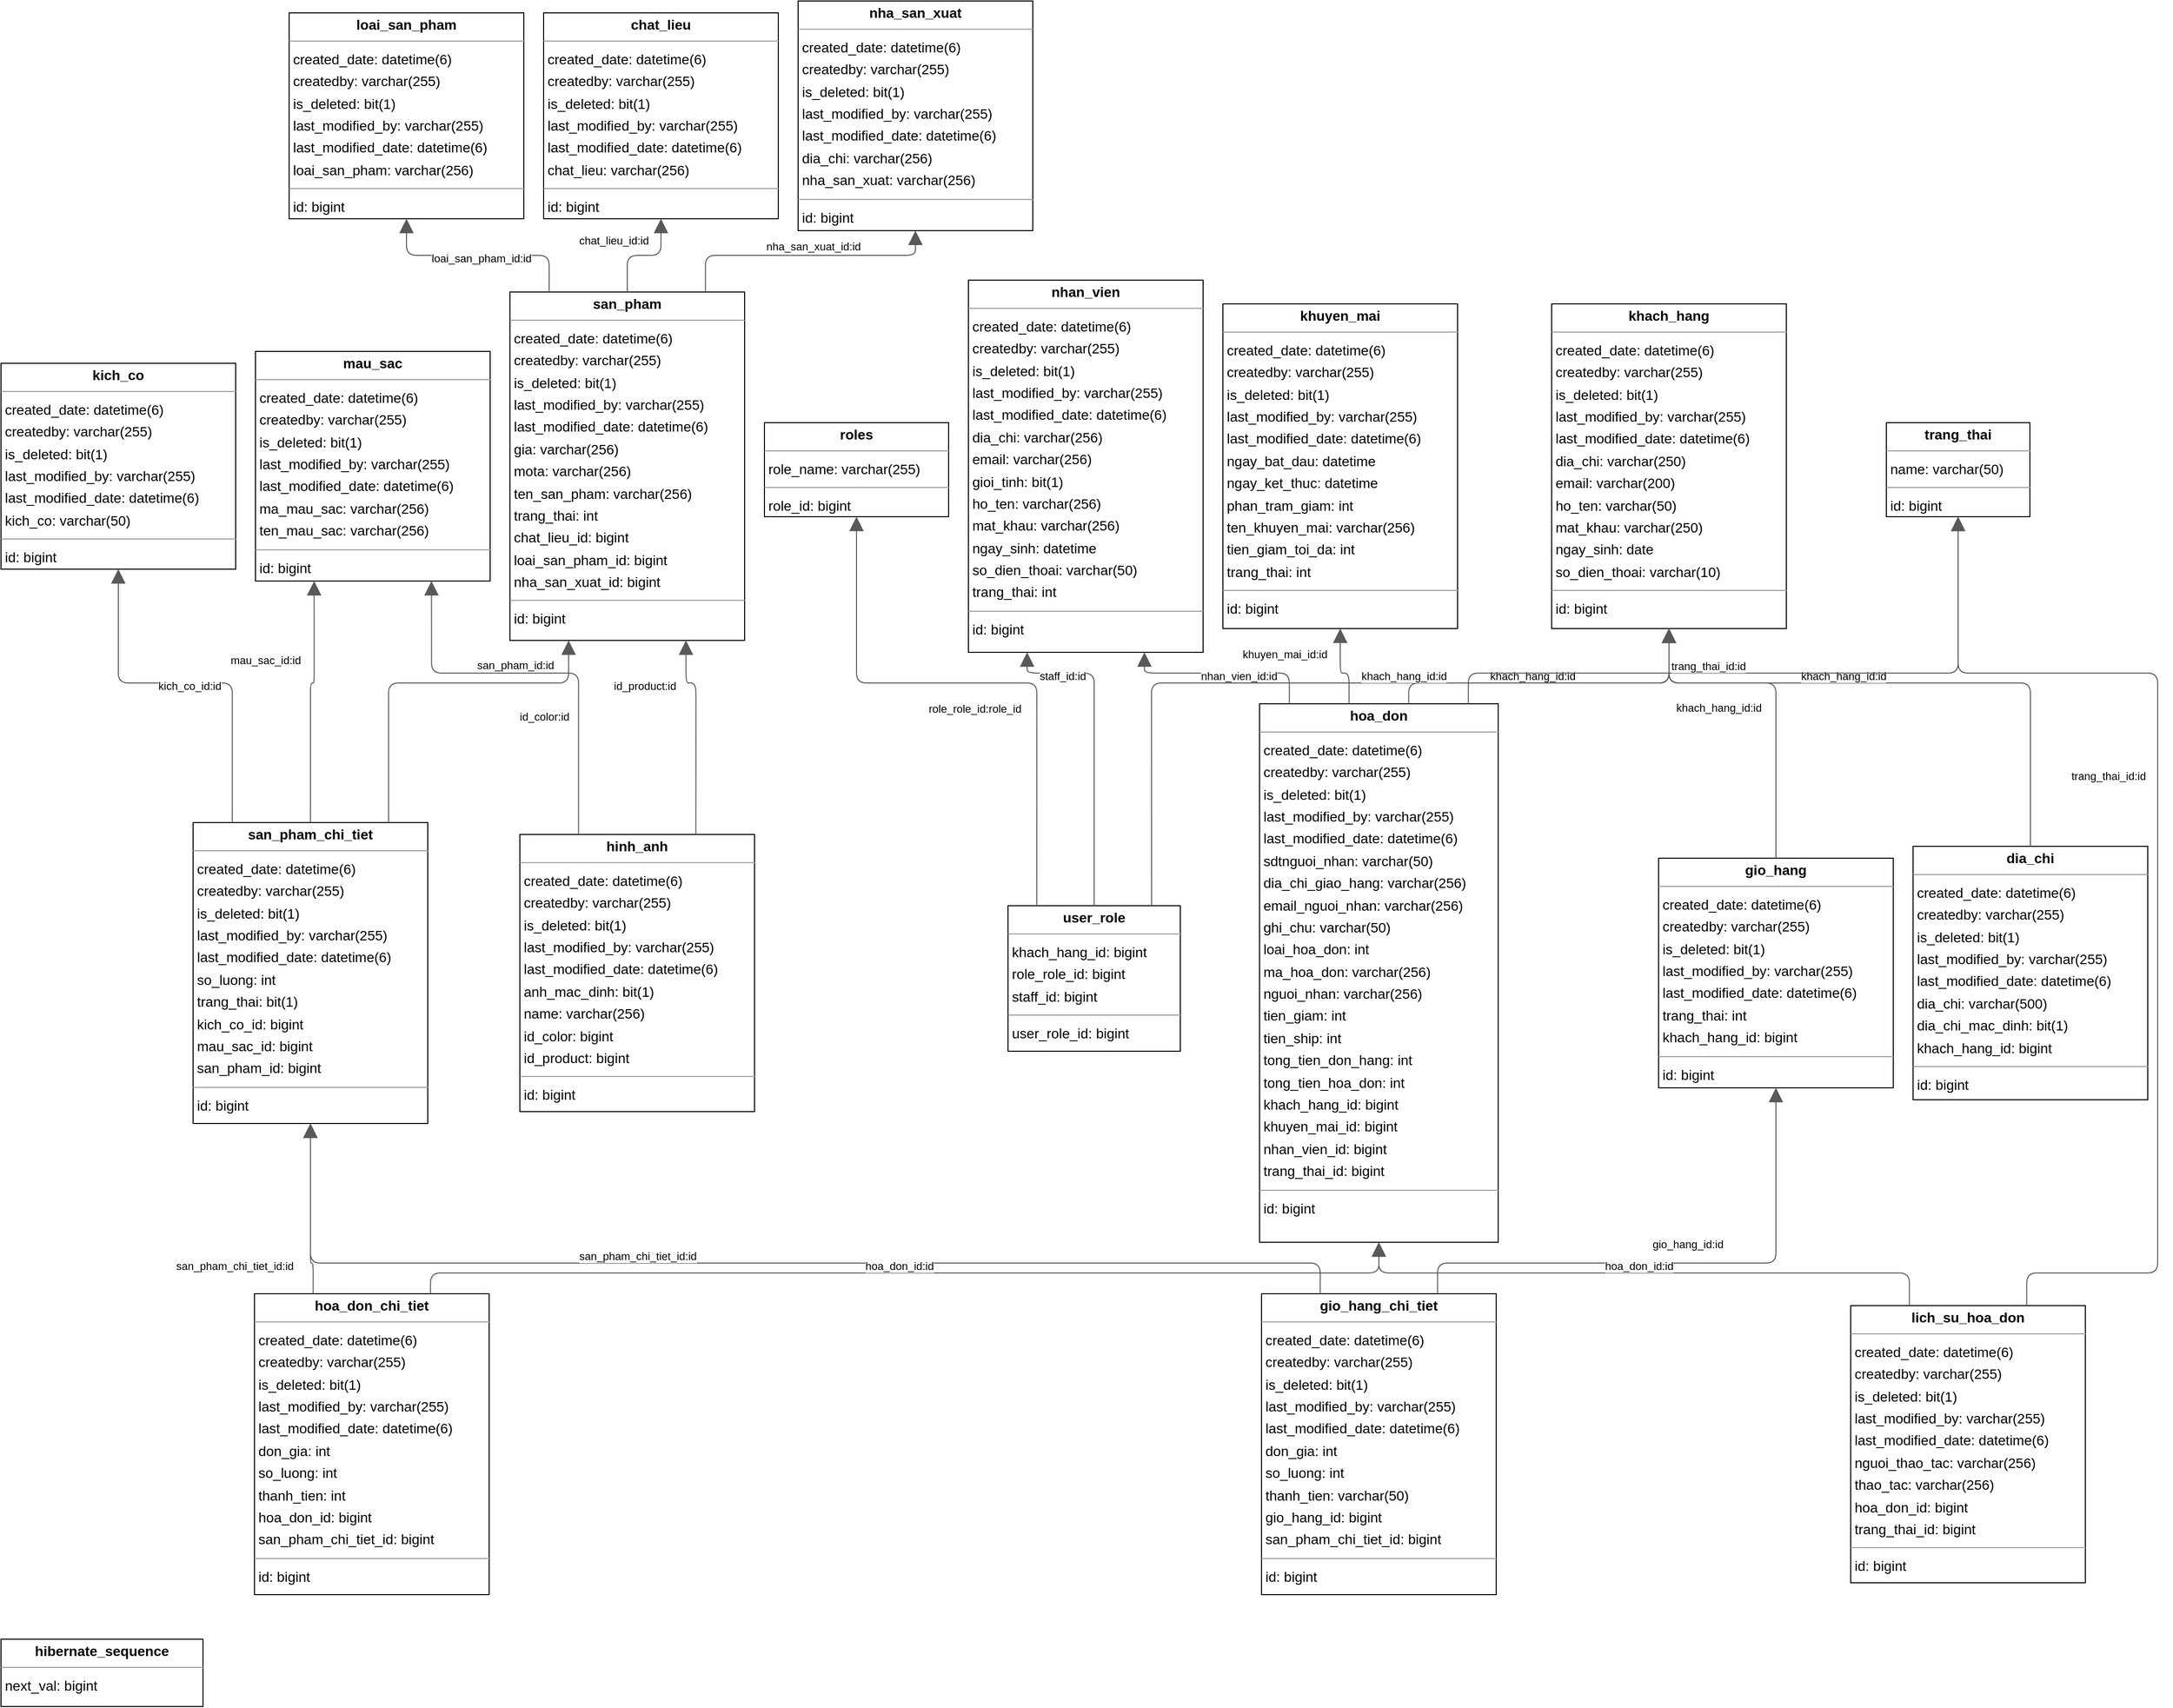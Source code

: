 <mxGraphModel dx="0" dy="0" grid="1" gridSize="10" guides="1" tooltips="1" connect="1" arrows="1" fold="1" page="0" pageScale="1" background="none" math="0" shadow="0">
  <root>
    <mxCell id="0" />
    <mxCell id="1" parent="0" />
    <mxCell id="node1" parent="1" vertex="1" value="&lt;p style=&quot;margin:0px;margin-top:4px;text-align:center;&quot;&gt;&lt;b&gt;chat_lieu&lt;/b&gt;&lt;/p&gt;&lt;hr size=&quot;1&quot;/&gt;&lt;p style=&quot;margin:0 0 0 4px;line-height:1.6;&quot;&gt; created_date: datetime(6)&lt;br/&gt; createdby: varchar(255)&lt;br/&gt; is_deleted: bit(1)&lt;br/&gt; last_modified_by: varchar(255)&lt;br/&gt; last_modified_date: datetime(6)&lt;br/&gt; chat_lieu: varchar(256)&lt;/p&gt;&lt;hr size=&quot;1&quot;/&gt;&lt;p style=&quot;margin:0 0 0 4px;line-height:1.6;&quot;&gt; id: bigint&lt;/p&gt;" style="verticalAlign=top;align=left;overflow=fill;fontSize=14;fontFamily=Helvetica;html=1;rounded=0;shadow=0;comic=0;labelBackgroundColor=none;strokeWidth=1;">
      <mxGeometry x="427" y="-260" width="237" height="208" as="geometry" />
    </mxCell>
    <mxCell id="node9" parent="1" vertex="1" value="&lt;p style=&quot;margin:0px;margin-top:4px;text-align:center;&quot;&gt;&lt;b&gt;dia_chi&lt;/b&gt;&lt;/p&gt;&lt;hr size=&quot;1&quot;/&gt;&lt;p style=&quot;margin:0 0 0 4px;line-height:1.6;&quot;&gt; created_date: datetime(6)&lt;br/&gt; createdby: varchar(255)&lt;br/&gt; is_deleted: bit(1)&lt;br/&gt; last_modified_by: varchar(255)&lt;br/&gt; last_modified_date: datetime(6)&lt;br/&gt; dia_chi: varchar(500)&lt;br/&gt; dia_chi_mac_dinh: bit(1)&lt;br/&gt; khach_hang_id: bigint&lt;/p&gt;&lt;hr size=&quot;1&quot;/&gt;&lt;p style=&quot;margin:0 0 0 4px;line-height:1.6;&quot;&gt; id: bigint&lt;/p&gt;" style="verticalAlign=top;align=left;overflow=fill;fontSize=14;fontFamily=Helvetica;html=1;rounded=0;shadow=0;comic=0;labelBackgroundColor=none;strokeWidth=1;">
      <mxGeometry x="1810" y="582" width="237" height="256" as="geometry" />
    </mxCell>
    <mxCell id="node4" parent="1" vertex="1" value="&lt;p style=&quot;margin:0px;margin-top:4px;text-align:center;&quot;&gt;&lt;b&gt;gio_hang&lt;/b&gt;&lt;/p&gt;&lt;hr size=&quot;1&quot;/&gt;&lt;p style=&quot;margin:0 0 0 4px;line-height:1.6;&quot;&gt; created_date: datetime(6)&lt;br/&gt; createdby: varchar(255)&lt;br/&gt; is_deleted: bit(1)&lt;br/&gt; last_modified_by: varchar(255)&lt;br/&gt; last_modified_date: datetime(6)&lt;br/&gt; trang_thai: int&lt;br/&gt; khach_hang_id: bigint&lt;/p&gt;&lt;hr size=&quot;1&quot;/&gt;&lt;p style=&quot;margin:0 0 0 4px;line-height:1.6;&quot;&gt; id: bigint&lt;/p&gt;" style="verticalAlign=top;align=left;overflow=fill;fontSize=14;fontFamily=Helvetica;html=1;rounded=0;shadow=0;comic=0;labelBackgroundColor=none;strokeWidth=1;">
      <mxGeometry x="1553" y="594" width="237" height="232" as="geometry" />
    </mxCell>
    <mxCell id="node15" parent="1" vertex="1" value="&lt;p style=&quot;margin:0px;margin-top:4px;text-align:center;&quot;&gt;&lt;b&gt;gio_hang_chi_tiet&lt;/b&gt;&lt;/p&gt;&lt;hr size=&quot;1&quot;/&gt;&lt;p style=&quot;margin:0 0 0 4px;line-height:1.6;&quot;&gt; created_date: datetime(6)&lt;br/&gt; createdby: varchar(255)&lt;br/&gt; is_deleted: bit(1)&lt;br/&gt; last_modified_by: varchar(255)&lt;br/&gt; last_modified_date: datetime(6)&lt;br/&gt; don_gia: int&lt;br/&gt; so_luong: int&lt;br/&gt; thanh_tien: varchar(50)&lt;br/&gt; gio_hang_id: bigint&lt;br/&gt; san_pham_chi_tiet_id: bigint&lt;/p&gt;&lt;hr size=&quot;1&quot;/&gt;&lt;p style=&quot;margin:0 0 0 4px;line-height:1.6;&quot;&gt; id: bigint&lt;/p&gt;" style="verticalAlign=top;align=left;overflow=fill;fontSize=14;fontFamily=Helvetica;html=1;rounded=0;shadow=0;comic=0;labelBackgroundColor=none;strokeWidth=1;">
      <mxGeometry x="1152" y="1034" width="237" height="304" as="geometry" />
    </mxCell>
    <mxCell id="node13" parent="1" vertex="1" value="&lt;p style=&quot;margin:0px;margin-top:4px;text-align:center;&quot;&gt;&lt;b&gt;hibernate_sequence&lt;/b&gt;&lt;/p&gt;&lt;hr size=&quot;1&quot;/&gt;&lt;p style=&quot;margin:0 0 0 4px;line-height:1.6;&quot;&gt; next_val: bigint&lt;/p&gt;" style="verticalAlign=top;align=left;overflow=fill;fontSize=14;fontFamily=Helvetica;html=1;rounded=0;shadow=0;comic=0;labelBackgroundColor=none;strokeWidth=1;">
      <mxGeometry x="-121" y="1383" width="204" height="68" as="geometry" />
    </mxCell>
    <mxCell id="node3" parent="1" vertex="1" value="&lt;p style=&quot;margin:0px;margin-top:4px;text-align:center;&quot;&gt;&lt;b&gt;hinh_anh&lt;/b&gt;&lt;/p&gt;&lt;hr size=&quot;1&quot;/&gt;&lt;p style=&quot;margin:0 0 0 4px;line-height:1.6;&quot;&gt; created_date: datetime(6)&lt;br/&gt; createdby: varchar(255)&lt;br/&gt; is_deleted: bit(1)&lt;br/&gt; last_modified_by: varchar(255)&lt;br/&gt; last_modified_date: datetime(6)&lt;br/&gt; anh_mac_dinh: bit(1)&lt;br/&gt; name: varchar(256)&lt;br/&gt; id_color: bigint&lt;br/&gt; id_product: bigint&lt;/p&gt;&lt;hr size=&quot;1&quot;/&gt;&lt;p style=&quot;margin:0 0 0 4px;line-height:1.6;&quot;&gt; id: bigint&lt;/p&gt;" style="verticalAlign=top;align=left;overflow=fill;fontSize=14;fontFamily=Helvetica;html=1;rounded=0;shadow=0;comic=0;labelBackgroundColor=none;strokeWidth=1;">
      <mxGeometry x="403" y="570" width="237" height="280" as="geometry" />
    </mxCell>
    <mxCell id="node16" parent="1" vertex="1" value="&lt;p style=&quot;margin:0px;margin-top:4px;text-align:center;&quot;&gt;&lt;b&gt;hoa_don&lt;/b&gt;&lt;/p&gt;&lt;hr size=&quot;1&quot;/&gt;&lt;p style=&quot;margin:0 0 0 4px;line-height:1.6;&quot;&gt; created_date: datetime(6)&lt;br/&gt; createdby: varchar(255)&lt;br/&gt; is_deleted: bit(1)&lt;br/&gt; last_modified_by: varchar(255)&lt;br/&gt; last_modified_date: datetime(6)&lt;br/&gt; sdtnguoi_nhan: varchar(50)&lt;br/&gt; dia_chi_giao_hang: varchar(256)&lt;br/&gt; email_nguoi_nhan: varchar(256)&lt;br/&gt; ghi_chu: varchar(50)&lt;br/&gt; loai_hoa_don: int&lt;br/&gt; ma_hoa_don: varchar(256)&lt;br/&gt; nguoi_nhan: varchar(256)&lt;br/&gt; tien_giam: int&lt;br/&gt; tien_ship: int&lt;br/&gt; tong_tien_don_hang: int&lt;br/&gt; tong_tien_hoa_don: int&lt;br/&gt; khach_hang_id: bigint&lt;br/&gt; khuyen_mai_id: bigint&lt;br/&gt; nhan_vien_id: bigint&lt;br/&gt; trang_thai_id: bigint&lt;/p&gt;&lt;hr size=&quot;1&quot;/&gt;&lt;p style=&quot;margin:0 0 0 4px;line-height:1.6;&quot;&gt; id: bigint&lt;/p&gt;" style="verticalAlign=top;align=left;overflow=fill;fontSize=14;fontFamily=Helvetica;html=1;rounded=0;shadow=0;comic=0;labelBackgroundColor=none;strokeWidth=1;">
      <mxGeometry x="1150" y="438" width="241" height="544" as="geometry" />
    </mxCell>
    <mxCell id="node0" parent="1" vertex="1" value="&lt;p style=&quot;margin:0px;margin-top:4px;text-align:center;&quot;&gt;&lt;b&gt;hoa_don_chi_tiet&lt;/b&gt;&lt;/p&gt;&lt;hr size=&quot;1&quot;/&gt;&lt;p style=&quot;margin:0 0 0 4px;line-height:1.6;&quot;&gt; created_date: datetime(6)&lt;br/&gt; createdby: varchar(255)&lt;br/&gt; is_deleted: bit(1)&lt;br/&gt; last_modified_by: varchar(255)&lt;br/&gt; last_modified_date: datetime(6)&lt;br/&gt; don_gia: int&lt;br/&gt; so_luong: int&lt;br/&gt; thanh_tien: int&lt;br/&gt; hoa_don_id: bigint&lt;br/&gt; san_pham_chi_tiet_id: bigint&lt;/p&gt;&lt;hr size=&quot;1&quot;/&gt;&lt;p style=&quot;margin:0 0 0 4px;line-height:1.6;&quot;&gt; id: bigint&lt;/p&gt;" style="verticalAlign=top;align=left;overflow=fill;fontSize=14;fontFamily=Helvetica;html=1;rounded=0;shadow=0;comic=0;labelBackgroundColor=none;strokeWidth=1;">
      <mxGeometry x="135" y="1034" width="237" height="304" as="geometry" />
    </mxCell>
    <mxCell id="node2" parent="1" vertex="1" value="&lt;p style=&quot;margin:0px;margin-top:4px;text-align:center;&quot;&gt;&lt;b&gt;khach_hang&lt;/b&gt;&lt;/p&gt;&lt;hr size=&quot;1&quot;/&gt;&lt;p style=&quot;margin:0 0 0 4px;line-height:1.6;&quot;&gt; created_date: datetime(6)&lt;br/&gt; createdby: varchar(255)&lt;br/&gt; is_deleted: bit(1)&lt;br/&gt; last_modified_by: varchar(255)&lt;br/&gt; last_modified_date: datetime(6)&lt;br/&gt; dia_chi: varchar(250)&lt;br/&gt; email: varchar(200)&lt;br/&gt; ho_ten: varchar(50)&lt;br/&gt; mat_khau: varchar(250)&lt;br/&gt; ngay_sinh: date&lt;br/&gt; so_dien_thoai: varchar(10)&lt;/p&gt;&lt;hr size=&quot;1&quot;/&gt;&lt;p style=&quot;margin:0 0 0 4px;line-height:1.6;&quot;&gt; id: bigint&lt;/p&gt;" style="verticalAlign=top;align=left;overflow=fill;fontSize=14;fontFamily=Helvetica;html=1;rounded=0;shadow=0;comic=0;labelBackgroundColor=none;strokeWidth=1;">
      <mxGeometry x="1445" y="34" width="237" height="328" as="geometry" />
    </mxCell>
    <mxCell id="node19" parent="1" vertex="1" value="&lt;p style=&quot;margin:0px;margin-top:4px;text-align:center;&quot;&gt;&lt;b&gt;khuyen_mai&lt;/b&gt;&lt;/p&gt;&lt;hr size=&quot;1&quot;/&gt;&lt;p style=&quot;margin:0 0 0 4px;line-height:1.6;&quot;&gt; created_date: datetime(6)&lt;br/&gt; createdby: varchar(255)&lt;br/&gt; is_deleted: bit(1)&lt;br/&gt; last_modified_by: varchar(255)&lt;br/&gt; last_modified_date: datetime(6)&lt;br/&gt; ngay_bat_dau: datetime&lt;br/&gt; ngay_ket_thuc: datetime&lt;br/&gt; phan_tram_giam: int&lt;br/&gt; ten_khuyen_mai: varchar(256)&lt;br/&gt; tien_giam_toi_da: int&lt;br/&gt; trang_thai: int&lt;/p&gt;&lt;hr size=&quot;1&quot;/&gt;&lt;p style=&quot;margin:0 0 0 4px;line-height:1.6;&quot;&gt; id: bigint&lt;/p&gt;" style="verticalAlign=top;align=left;overflow=fill;fontSize=14;fontFamily=Helvetica;html=1;rounded=0;shadow=0;comic=0;labelBackgroundColor=none;strokeWidth=1;">
      <mxGeometry x="1113" y="34" width="237" height="328" as="geometry" />
    </mxCell>
    <mxCell id="node18" parent="1" vertex="1" value="&lt;p style=&quot;margin:0px;margin-top:4px;text-align:center;&quot;&gt;&lt;b&gt;kich_co&lt;/b&gt;&lt;/p&gt;&lt;hr size=&quot;1&quot;/&gt;&lt;p style=&quot;margin:0 0 0 4px;line-height:1.6;&quot;&gt; created_date: datetime(6)&lt;br/&gt; createdby: varchar(255)&lt;br/&gt; is_deleted: bit(1)&lt;br/&gt; last_modified_by: varchar(255)&lt;br/&gt; last_modified_date: datetime(6)&lt;br/&gt; kich_co: varchar(50)&lt;/p&gt;&lt;hr size=&quot;1&quot;/&gt;&lt;p style=&quot;margin:0 0 0 4px;line-height:1.6;&quot;&gt; id: bigint&lt;/p&gt;" style="verticalAlign=top;align=left;overflow=fill;fontSize=14;fontFamily=Helvetica;html=1;rounded=0;shadow=0;comic=0;labelBackgroundColor=none;strokeWidth=1;">
      <mxGeometry x="-121" y="94" width="237" height="208" as="geometry" />
    </mxCell>
    <mxCell id="node12" parent="1" vertex="1" value="&lt;p style=&quot;margin:0px;margin-top:4px;text-align:center;&quot;&gt;&lt;b&gt;lich_su_hoa_don&lt;/b&gt;&lt;/p&gt;&lt;hr size=&quot;1&quot;/&gt;&lt;p style=&quot;margin:0 0 0 4px;line-height:1.6;&quot;&gt; created_date: datetime(6)&lt;br/&gt; createdby: varchar(255)&lt;br/&gt; is_deleted: bit(1)&lt;br/&gt; last_modified_by: varchar(255)&lt;br/&gt; last_modified_date: datetime(6)&lt;br/&gt; nguoi_thao_tac: varchar(256)&lt;br/&gt; thao_tac: varchar(256)&lt;br/&gt; hoa_don_id: bigint&lt;br/&gt; trang_thai_id: bigint&lt;/p&gt;&lt;hr size=&quot;1&quot;/&gt;&lt;p style=&quot;margin:0 0 0 4px;line-height:1.6;&quot;&gt; id: bigint&lt;/p&gt;" style="verticalAlign=top;align=left;overflow=fill;fontSize=14;fontFamily=Helvetica;html=1;rounded=0;shadow=0;comic=0;labelBackgroundColor=none;strokeWidth=1;">
      <mxGeometry x="1747" y="1046" width="237" height="280" as="geometry" />
    </mxCell>
    <mxCell id="node6" parent="1" vertex="1" value="&lt;p style=&quot;margin:0px;margin-top:4px;text-align:center;&quot;&gt;&lt;b&gt;loai_san_pham&lt;/b&gt;&lt;/p&gt;&lt;hr size=&quot;1&quot;/&gt;&lt;p style=&quot;margin:0 0 0 4px;line-height:1.6;&quot;&gt; created_date: datetime(6)&lt;br/&gt; createdby: varchar(255)&lt;br/&gt; is_deleted: bit(1)&lt;br/&gt; last_modified_by: varchar(255)&lt;br/&gt; last_modified_date: datetime(6)&lt;br/&gt; loai_san_pham: varchar(256)&lt;/p&gt;&lt;hr size=&quot;1&quot;/&gt;&lt;p style=&quot;margin:0 0 0 4px;line-height:1.6;&quot;&gt; id: bigint&lt;/p&gt;" style="verticalAlign=top;align=left;overflow=fill;fontSize=14;fontFamily=Helvetica;html=1;rounded=0;shadow=0;comic=0;labelBackgroundColor=none;strokeWidth=1;">
      <mxGeometry x="170" y="-260" width="237" height="208" as="geometry" />
    </mxCell>
    <mxCell id="node20" parent="1" vertex="1" value="&lt;p style=&quot;margin:0px;margin-top:4px;text-align:center;&quot;&gt;&lt;b&gt;mau_sac&lt;/b&gt;&lt;/p&gt;&lt;hr size=&quot;1&quot;/&gt;&lt;p style=&quot;margin:0 0 0 4px;line-height:1.6;&quot;&gt; created_date: datetime(6)&lt;br/&gt; createdby: varchar(255)&lt;br/&gt; is_deleted: bit(1)&lt;br/&gt; last_modified_by: varchar(255)&lt;br/&gt; last_modified_date: datetime(6)&lt;br/&gt; ma_mau_sac: varchar(256)&lt;br/&gt; ten_mau_sac: varchar(256)&lt;/p&gt;&lt;hr size=&quot;1&quot;/&gt;&lt;p style=&quot;margin:0 0 0 4px;line-height:1.6;&quot;&gt; id: bigint&lt;/p&gt;" style="verticalAlign=top;align=left;overflow=fill;fontSize=14;fontFamily=Helvetica;html=1;rounded=0;shadow=0;comic=0;labelBackgroundColor=none;strokeWidth=1;">
      <mxGeometry x="136" y="82" width="237" height="232" as="geometry" />
    </mxCell>
    <mxCell id="node8" parent="1" vertex="1" value="&lt;p style=&quot;margin:0px;margin-top:4px;text-align:center;&quot;&gt;&lt;b&gt;nha_san_xuat&lt;/b&gt;&lt;/p&gt;&lt;hr size=&quot;1&quot;/&gt;&lt;p style=&quot;margin:0 0 0 4px;line-height:1.6;&quot;&gt; created_date: datetime(6)&lt;br/&gt; createdby: varchar(255)&lt;br/&gt; is_deleted: bit(1)&lt;br/&gt; last_modified_by: varchar(255)&lt;br/&gt; last_modified_date: datetime(6)&lt;br/&gt; dia_chi: varchar(256)&lt;br/&gt; nha_san_xuat: varchar(256)&lt;/p&gt;&lt;hr size=&quot;1&quot;/&gt;&lt;p style=&quot;margin:0 0 0 4px;line-height:1.6;&quot;&gt; id: bigint&lt;/p&gt;" style="verticalAlign=top;align=left;overflow=fill;fontSize=14;fontFamily=Helvetica;html=1;rounded=0;shadow=0;comic=0;labelBackgroundColor=none;strokeWidth=1;">
      <mxGeometry x="684" y="-272" width="237" height="232" as="geometry" />
    </mxCell>
    <mxCell id="node14" parent="1" vertex="1" value="&lt;p style=&quot;margin:0px;margin-top:4px;text-align:center;&quot;&gt;&lt;b&gt;nhan_vien&lt;/b&gt;&lt;/p&gt;&lt;hr size=&quot;1&quot;/&gt;&lt;p style=&quot;margin:0 0 0 4px;line-height:1.6;&quot;&gt; created_date: datetime(6)&lt;br/&gt; createdby: varchar(255)&lt;br/&gt; is_deleted: bit(1)&lt;br/&gt; last_modified_by: varchar(255)&lt;br/&gt; last_modified_date: datetime(6)&lt;br/&gt; dia_chi: varchar(256)&lt;br/&gt; email: varchar(256)&lt;br/&gt; gioi_tinh: bit(1)&lt;br/&gt; ho_ten: varchar(256)&lt;br/&gt; mat_khau: varchar(256)&lt;br/&gt; ngay_sinh: datetime&lt;br/&gt; so_dien_thoai: varchar(50)&lt;br/&gt; trang_thai: int&lt;/p&gt;&lt;hr size=&quot;1&quot;/&gt;&lt;p style=&quot;margin:0 0 0 4px;line-height:1.6;&quot;&gt; id: bigint&lt;/p&gt;" style="verticalAlign=top;align=left;overflow=fill;fontSize=14;fontFamily=Helvetica;html=1;rounded=0;shadow=0;comic=0;labelBackgroundColor=none;strokeWidth=1;">
      <mxGeometry x="856" y="10" width="237" height="376" as="geometry" />
    </mxCell>
    <mxCell id="node17" parent="1" vertex="1" value="&lt;p style=&quot;margin:0px;margin-top:4px;text-align:center;&quot;&gt;&lt;b&gt;roles&lt;/b&gt;&lt;/p&gt;&lt;hr size=&quot;1&quot;/&gt;&lt;p style=&quot;margin:0 0 0 4px;line-height:1.6;&quot;&gt; role_name: varchar(255)&lt;/p&gt;&lt;hr size=&quot;1&quot;/&gt;&lt;p style=&quot;margin:0 0 0 4px;line-height:1.6;&quot;&gt; role_id: bigint&lt;/p&gt;" style="verticalAlign=top;align=left;overflow=fill;fontSize=14;fontFamily=Helvetica;html=1;rounded=0;shadow=0;comic=0;labelBackgroundColor=none;strokeWidth=1;">
      <mxGeometry x="650" y="154" width="186" height="95" as="geometry" />
    </mxCell>
    <mxCell id="node11" parent="1" vertex="1" value="&lt;p style=&quot;margin:0px;margin-top:4px;text-align:center;&quot;&gt;&lt;b&gt;san_pham&lt;/b&gt;&lt;/p&gt;&lt;hr size=&quot;1&quot;/&gt;&lt;p style=&quot;margin:0 0 0 4px;line-height:1.6;&quot;&gt; created_date: datetime(6)&lt;br/&gt; createdby: varchar(255)&lt;br/&gt; is_deleted: bit(1)&lt;br/&gt; last_modified_by: varchar(255)&lt;br/&gt; last_modified_date: datetime(6)&lt;br/&gt; gia: varchar(256)&lt;br/&gt; mota: varchar(256)&lt;br/&gt; ten_san_pham: varchar(256)&lt;br/&gt; trang_thai: int&lt;br/&gt; chat_lieu_id: bigint&lt;br/&gt; loai_san_pham_id: bigint&lt;br/&gt; nha_san_xuat_id: bigint&lt;/p&gt;&lt;hr size=&quot;1&quot;/&gt;&lt;p style=&quot;margin:0 0 0 4px;line-height:1.6;&quot;&gt; id: bigint&lt;/p&gt;" style="verticalAlign=top;align=left;overflow=fill;fontSize=14;fontFamily=Helvetica;html=1;rounded=0;shadow=0;comic=0;labelBackgroundColor=none;strokeWidth=1;">
      <mxGeometry x="393" y="22" width="237" height="352" as="geometry" />
    </mxCell>
    <mxCell id="node10" parent="1" vertex="1" value="&lt;p style=&quot;margin:0px;margin-top:4px;text-align:center;&quot;&gt;&lt;b&gt;san_pham_chi_tiet&lt;/b&gt;&lt;/p&gt;&lt;hr size=&quot;1&quot;/&gt;&lt;p style=&quot;margin:0 0 0 4px;line-height:1.6;&quot;&gt; created_date: datetime(6)&lt;br/&gt; createdby: varchar(255)&lt;br/&gt; is_deleted: bit(1)&lt;br/&gt; last_modified_by: varchar(255)&lt;br/&gt; last_modified_date: datetime(6)&lt;br/&gt; so_luong: int&lt;br/&gt; trang_thai: bit(1)&lt;br/&gt; kich_co_id: bigint&lt;br/&gt; mau_sac_id: bigint&lt;br/&gt; san_pham_id: bigint&lt;/p&gt;&lt;hr size=&quot;1&quot;/&gt;&lt;p style=&quot;margin:0 0 0 4px;line-height:1.6;&quot;&gt; id: bigint&lt;/p&gt;" style="verticalAlign=top;align=left;overflow=fill;fontSize=14;fontFamily=Helvetica;html=1;rounded=0;shadow=0;comic=0;labelBackgroundColor=none;strokeWidth=1;">
      <mxGeometry x="73" y="558" width="237" height="304" as="geometry" />
    </mxCell>
    <mxCell id="node5" parent="1" vertex="1" value="&lt;p style=&quot;margin:0px;margin-top:4px;text-align:center;&quot;&gt;&lt;b&gt;trang_thai&lt;/b&gt;&lt;/p&gt;&lt;hr size=&quot;1&quot;/&gt;&lt;p style=&quot;margin:0 0 0 4px;line-height:1.6;&quot;&gt; name: varchar(50)&lt;/p&gt;&lt;hr size=&quot;1&quot;/&gt;&lt;p style=&quot;margin:0 0 0 4px;line-height:1.6;&quot;&gt; id: bigint&lt;/p&gt;" style="verticalAlign=top;align=left;overflow=fill;fontSize=14;fontFamily=Helvetica;html=1;rounded=0;shadow=0;comic=0;labelBackgroundColor=none;strokeWidth=1;">
      <mxGeometry x="1783" y="154" width="145" height="95" as="geometry" />
    </mxCell>
    <mxCell id="node7" parent="1" vertex="1" value="&lt;p style=&quot;margin:0px;margin-top:4px;text-align:center;&quot;&gt;&lt;b&gt;user_role&lt;/b&gt;&lt;/p&gt;&lt;hr size=&quot;1&quot;/&gt;&lt;p style=&quot;margin:0 0 0 4px;line-height:1.6;&quot;&gt; khach_hang_id: bigint&lt;br/&gt; role_role_id: bigint&lt;br/&gt; staff_id: bigint&lt;/p&gt;&lt;hr size=&quot;1&quot;/&gt;&lt;p style=&quot;margin:0 0 0 4px;line-height:1.6;&quot;&gt; user_role_id: bigint&lt;/p&gt;" style="verticalAlign=top;align=left;overflow=fill;fontSize=14;fontFamily=Helvetica;html=1;rounded=0;shadow=0;comic=0;labelBackgroundColor=none;strokeWidth=1;">
      <mxGeometry x="896" y="642" width="174" height="147" as="geometry" />
    </mxCell>
    <mxCell id="edge19" edge="1" value="" parent="1" source="node9" target="node2" style="html=1;rounded=1;edgeStyle=orthogonalEdgeStyle;dashed=0;startArrow=none;endArrow=block;endSize=12;strokeColor=#595959;exitX=0.500;exitY=0.000;exitDx=0;exitDy=0;entryX=0.500;entryY=1.000;entryDx=0;entryDy=0;">
      <mxGeometry width="50" height="50" relative="1" as="geometry">
        <Array as="points">
          <mxPoint x="1928" y="417" />
          <mxPoint x="1564" y="417" />
        </Array>
      </mxGeometry>
    </mxCell>
    <mxCell id="label116" parent="edge19" vertex="1" connectable="0" value="khach_hang_id:id" style="edgeLabel;resizable=0;html=1;align=left;verticalAlign=top;strokeColor=default;">
      <mxGeometry x="1695" y="397" as="geometry" />
    </mxCell>
    <mxCell id="edge16" edge="1" value="" parent="1" source="node4" target="node2" style="html=1;rounded=1;edgeStyle=orthogonalEdgeStyle;dashed=0;startArrow=none;endArrow=block;endSize=12;strokeColor=#595959;exitX=0.500;exitY=0.000;exitDx=0;exitDy=0;entryX=0.500;entryY=1.000;entryDx=0;entryDy=0;">
      <mxGeometry width="50" height="50" relative="1" as="geometry">
        <Array as="points">
          <mxPoint x="1671" y="417" />
          <mxPoint x="1564" y="417" />
        </Array>
      </mxGeometry>
    </mxCell>
    <mxCell id="label98" parent="edge16" vertex="1" connectable="0" value="khach_hang_id:id" style="edgeLabel;resizable=0;html=1;align=left;verticalAlign=top;strokeColor=default;">
      <mxGeometry x="1569" y="429" as="geometry" />
    </mxCell>
    <mxCell id="edge6" edge="1" value="" parent="1" source="node15" target="node4" style="html=1;rounded=1;edgeStyle=orthogonalEdgeStyle;dashed=0;startArrow=none;endArrow=block;endSize=12;strokeColor=#595959;exitX=0.750;exitY=0.000;exitDx=0;exitDy=0;entryX=0.500;entryY=1.000;entryDx=0;entryDy=0;">
      <mxGeometry width="50" height="50" relative="1" as="geometry">
        <Array as="points">
          <mxPoint x="1329" y="1003" />
          <mxPoint x="1671" y="1003" />
        </Array>
      </mxGeometry>
    </mxCell>
    <mxCell id="label38" parent="edge6" vertex="1" connectable="0" value="gio_hang_id:id" style="edgeLabel;resizable=0;html=1;align=left;verticalAlign=top;strokeColor=default;">
      <mxGeometry x="1545" y="971" as="geometry" />
    </mxCell>
    <mxCell id="edge3" edge="1" value="" parent="1" source="node15" target="node10" style="html=1;rounded=1;edgeStyle=orthogonalEdgeStyle;dashed=0;startArrow=none;endArrow=block;endSize=12;strokeColor=#595959;exitX=0.250;exitY=0.000;exitDx=0;exitDy=0;entryX=0.500;entryY=1.000;entryDx=0;entryDy=0;">
      <mxGeometry width="50" height="50" relative="1" as="geometry">
        <Array as="points">
          <mxPoint x="1211" y="1003" />
          <mxPoint x="191" y="1003" />
        </Array>
      </mxGeometry>
    </mxCell>
    <mxCell id="label20" parent="edge3" vertex="1" connectable="0" value="san_pham_chi_tiet_id:id" style="edgeLabel;resizable=0;html=1;align=left;verticalAlign=top;strokeColor=default;">
      <mxGeometry x="461" y="983" as="geometry" />
    </mxCell>
    <mxCell id="edge1" edge="1" value="" parent="1" source="node3" target="node20" style="html=1;rounded=1;edgeStyle=orthogonalEdgeStyle;dashed=0;startArrow=none;endArrow=block;endSize=12;strokeColor=#595959;exitX=0.250;exitY=0.000;exitDx=0;exitDy=0;entryX=0.750;entryY=1.000;entryDx=0;entryDy=0;">
      <mxGeometry width="50" height="50" relative="1" as="geometry">
        <Array as="points">
          <mxPoint x="462" y="407" />
          <mxPoint x="314" y="407" />
        </Array>
      </mxGeometry>
    </mxCell>
    <mxCell id="label8" parent="edge1" vertex="1" connectable="0" value="id_color:id" style="edgeLabel;resizable=0;html=1;align=left;verticalAlign=top;strokeColor=default;">
      <mxGeometry x="401" y="438" as="geometry" />
    </mxCell>
    <mxCell id="edge14" edge="1" value="" parent="1" source="node3" target="node11" style="html=1;rounded=1;edgeStyle=orthogonalEdgeStyle;dashed=0;startArrow=none;endArrow=block;endSize=12;strokeColor=#595959;exitX=0.750;exitY=0.000;exitDx=0;exitDy=0;entryX=0.750;entryY=1.000;entryDx=0;entryDy=0;">
      <mxGeometry width="50" height="50" relative="1" as="geometry">
        <Array as="points">
          <mxPoint x="581" y="417" />
          <mxPoint x="571" y="417" />
        </Array>
      </mxGeometry>
    </mxCell>
    <mxCell id="label86" parent="edge14" vertex="1" connectable="0" value="id_product:id" style="edgeLabel;resizable=0;html=1;align=left;verticalAlign=top;strokeColor=default;">
      <mxGeometry x="496" y="407" as="geometry" />
    </mxCell>
    <mxCell id="edge5" edge="1" value="" parent="1" source="node16" target="node2" style="html=1;rounded=1;edgeStyle=orthogonalEdgeStyle;dashed=0;startArrow=none;endArrow=block;endSize=12;strokeColor=#595959;exitX=0.625;exitY=0.000;exitDx=0;exitDy=0;entryX=0.500;entryY=1.000;entryDx=0;entryDy=0;">
      <mxGeometry width="50" height="50" relative="1" as="geometry">
        <Array as="points">
          <mxPoint x="1300" y="417" />
          <mxPoint x="1564" y="417" />
        </Array>
      </mxGeometry>
    </mxCell>
    <mxCell id="label32" parent="edge5" vertex="1" connectable="0" value="khach_hang_id:id" style="edgeLabel;resizable=0;html=1;align=left;verticalAlign=top;strokeColor=default;">
      <mxGeometry x="1381" y="397" as="geometry" />
    </mxCell>
    <mxCell id="edge7" edge="1" value="" parent="1" source="node16" target="node19" style="html=1;rounded=1;edgeStyle=orthogonalEdgeStyle;dashed=0;startArrow=none;endArrow=block;endSize=12;strokeColor=#595959;exitX=0.375;exitY=0.000;exitDx=0;exitDy=0;entryX=0.500;entryY=1.000;entryDx=0;entryDy=0;">
      <mxGeometry width="50" height="50" relative="1" as="geometry">
        <Array as="points">
          <mxPoint x="1240" y="407" />
          <mxPoint x="1232" y="407" />
        </Array>
      </mxGeometry>
    </mxCell>
    <mxCell id="label44" parent="edge7" vertex="1" connectable="0" value="khuyen_mai_id:id" style="edgeLabel;resizable=0;html=1;align=left;verticalAlign=top;strokeColor=default;">
      <mxGeometry x="1131" y="375" as="geometry" />
    </mxCell>
    <mxCell id="edge15" edge="1" value="" parent="1" source="node16" target="node14" style="html=1;rounded=1;edgeStyle=orthogonalEdgeStyle;dashed=0;startArrow=none;endArrow=block;endSize=12;strokeColor=#595959;exitX=0.125;exitY=0.000;exitDx=0;exitDy=0;entryX=0.750;entryY=1.000;entryDx=0;entryDy=0;">
      <mxGeometry width="50" height="50" relative="1" as="geometry">
        <Array as="points">
          <mxPoint x="1180" y="407" />
          <mxPoint x="1034" y="407" />
        </Array>
      </mxGeometry>
    </mxCell>
    <mxCell id="label92" parent="edge15" vertex="1" connectable="0" value="nhan_vien_id:id" style="edgeLabel;resizable=0;html=1;align=left;verticalAlign=top;strokeColor=default;">
      <mxGeometry x="1089" y="397" as="geometry" />
    </mxCell>
    <mxCell id="edge21" edge="1" value="" parent="1" source="node16" target="node5" style="html=1;rounded=1;edgeStyle=orthogonalEdgeStyle;dashed=0;startArrow=none;endArrow=block;endSize=12;strokeColor=#595959;exitX=0.875;exitY=0.000;exitDx=0;exitDy=0;entryX=0.500;entryY=1.000;entryDx=0;entryDy=0;">
      <mxGeometry width="50" height="50" relative="1" as="geometry">
        <Array as="points">
          <mxPoint x="1361" y="407" />
          <mxPoint x="1856" y="407" />
        </Array>
      </mxGeometry>
    </mxCell>
    <mxCell id="label128" parent="edge21" vertex="1" connectable="0" value="trang_thai_id:id" style="edgeLabel;resizable=0;html=1;align=left;verticalAlign=top;strokeColor=default;">
      <mxGeometry x="1564" y="387" as="geometry" />
    </mxCell>
    <mxCell id="edge4" edge="1" value="" parent="1" source="node0" target="node16" style="html=1;rounded=1;edgeStyle=orthogonalEdgeStyle;dashed=0;startArrow=none;endArrow=block;endSize=12;strokeColor=#595959;exitX=0.750;exitY=0.000;exitDx=0;exitDy=0;entryX=0.500;entryY=1.000;entryDx=0;entryDy=0;">
      <mxGeometry width="50" height="50" relative="1" as="geometry">
        <Array as="points">
          <mxPoint x="313" y="1013" />
          <mxPoint x="1270" y="1013" />
        </Array>
      </mxGeometry>
    </mxCell>
    <mxCell id="label26" parent="edge4" vertex="1" connectable="0" value="hoa_don_id:id" style="edgeLabel;resizable=0;html=1;align=left;verticalAlign=top;strokeColor=default;">
      <mxGeometry x="750" y="993" as="geometry" />
    </mxCell>
    <mxCell id="edge20" edge="1" value="" parent="1" source="node0" target="node10" style="html=1;rounded=1;edgeStyle=orthogonalEdgeStyle;dashed=0;startArrow=none;endArrow=block;endSize=12;strokeColor=#595959;exitX=0.250;exitY=0.000;exitDx=0;exitDy=0;entryX=0.500;entryY=1.000;entryDx=0;entryDy=0;">
      <mxGeometry width="50" height="50" relative="1" as="geometry">
        <Array as="points">
          <mxPoint x="194" y="1003" />
          <mxPoint x="191" y="1003" />
        </Array>
      </mxGeometry>
    </mxCell>
    <mxCell id="label122" parent="edge20" vertex="1" connectable="0" value="san_pham_chi_tiet_id:id" style="edgeLabel;resizable=0;html=1;align=left;verticalAlign=top;strokeColor=default;">
      <mxGeometry x="54" y="993" as="geometry" />
    </mxCell>
    <mxCell id="edge8" edge="1" value="" parent="1" source="node12" target="node16" style="html=1;rounded=1;edgeStyle=orthogonalEdgeStyle;dashed=0;startArrow=none;endArrow=block;endSize=12;strokeColor=#595959;exitX=0.250;exitY=0.000;exitDx=0;exitDy=0;entryX=0.500;entryY=1.000;entryDx=0;entryDy=0;">
      <mxGeometry width="50" height="50" relative="1" as="geometry">
        <Array as="points">
          <mxPoint x="1806" y="1013" />
          <mxPoint x="1270" y="1013" />
        </Array>
      </mxGeometry>
    </mxCell>
    <mxCell id="label50" parent="edge8" vertex="1" connectable="0" value="hoa_don_id:id" style="edgeLabel;resizable=0;html=1;align=left;verticalAlign=top;strokeColor=default;">
      <mxGeometry x="1497" y="993" as="geometry" />
    </mxCell>
    <mxCell id="edge13" edge="1" value="" parent="1" source="node12" target="node5" style="html=1;rounded=1;edgeStyle=orthogonalEdgeStyle;dashed=0;startArrow=none;endArrow=block;endSize=12;strokeColor=#595959;exitX=0.750;exitY=0.000;exitDx=0;exitDy=0;entryX=0.500;entryY=1.000;entryDx=0;entryDy=0;">
      <mxGeometry width="50" height="50" relative="1" as="geometry">
        <Array as="points">
          <mxPoint x="1925" y="1013" />
          <mxPoint x="2057" y="1013" />
          <mxPoint x="2057" y="407" />
          <mxPoint x="1856" y="407" />
        </Array>
      </mxGeometry>
    </mxCell>
    <mxCell id="label80" parent="edge13" vertex="1" connectable="0" value="trang_thai_id:id" style="edgeLabel;resizable=0;html=1;align=left;verticalAlign=top;strokeColor=default;">
      <mxGeometry x="1968" y="498" as="geometry" />
    </mxCell>
    <mxCell id="edge11" edge="1" value="" parent="1" source="node11" target="node1" style="html=1;rounded=1;edgeStyle=orthogonalEdgeStyle;dashed=0;startArrow=none;endArrow=block;endSize=12;strokeColor=#595959;exitX=0.500;exitY=0.000;exitDx=0;exitDy=0;entryX=0.500;entryY=1.000;entryDx=0;entryDy=0;">
      <mxGeometry width="50" height="50" relative="1" as="geometry">
        <Array as="points">
          <mxPoint x="512" y="-15" />
          <mxPoint x="545" y="-15" />
        </Array>
      </mxGeometry>
    </mxCell>
    <mxCell id="label68" parent="edge11" vertex="1" connectable="0" value="chat_lieu_id:id" style="edgeLabel;resizable=0;html=1;align=left;verticalAlign=top;strokeColor=default;">
      <mxGeometry x="461" y="-43" as="geometry" />
    </mxCell>
    <mxCell id="edge22" edge="1" value="" parent="1" source="node11" target="node6" style="html=1;rounded=1;edgeStyle=orthogonalEdgeStyle;dashed=0;startArrow=none;endArrow=block;endSize=12;strokeColor=#595959;exitX=0.167;exitY=0.000;exitDx=0;exitDy=0;entryX=0.500;entryY=1.000;entryDx=0;entryDy=0;">
      <mxGeometry width="50" height="50" relative="1" as="geometry">
        <Array as="points">
          <mxPoint x="433" y="-15" />
          <mxPoint x="288" y="-15" />
        </Array>
      </mxGeometry>
    </mxCell>
    <mxCell id="label134" parent="edge22" vertex="1" connectable="0" value="loai_san_pham_id:id" style="edgeLabel;resizable=0;html=1;align=left;verticalAlign=top;strokeColor=default;">
      <mxGeometry x="312" y="-25" as="geometry" />
    </mxCell>
    <mxCell id="edge12" edge="1" value="" parent="1" source="node11" target="node8" style="html=1;rounded=1;edgeStyle=orthogonalEdgeStyle;dashed=0;startArrow=none;endArrow=block;endSize=12;strokeColor=#595959;exitX=0.833;exitY=0.000;exitDx=0;exitDy=0;entryX=0.500;entryY=1.000;entryDx=0;entryDy=0;">
      <mxGeometry width="50" height="50" relative="1" as="geometry">
        <Array as="points">
          <mxPoint x="591" y="-15" />
          <mxPoint x="802" y="-15" />
        </Array>
      </mxGeometry>
    </mxCell>
    <mxCell id="label74" parent="edge12" vertex="1" connectable="0" value="nha_san_xuat_id:id" style="edgeLabel;resizable=0;html=1;align=left;verticalAlign=top;strokeColor=default;">
      <mxGeometry x="650" y="-37" as="geometry" />
    </mxCell>
    <mxCell id="edge10" edge="1" value="" parent="1" source="node10" target="node18" style="html=1;rounded=1;edgeStyle=orthogonalEdgeStyle;dashed=0;startArrow=none;endArrow=block;endSize=12;strokeColor=#595959;exitX=0.167;exitY=0.000;exitDx=0;exitDy=0;entryX=0.500;entryY=1.000;entryDx=0;entryDy=0;">
      <mxGeometry width="50" height="50" relative="1" as="geometry">
        <Array as="points">
          <mxPoint x="112" y="417" />
          <mxPoint x="-2" y="417" />
        </Array>
      </mxGeometry>
    </mxCell>
    <mxCell id="label62" parent="edge10" vertex="1" connectable="0" value="kich_co_id:id" style="edgeLabel;resizable=0;html=1;align=left;verticalAlign=top;strokeColor=default;">
      <mxGeometry x="36" y="407" as="geometry" />
    </mxCell>
    <mxCell id="edge0" edge="1" value="" parent="1" source="node10" target="node20" style="html=1;rounded=1;edgeStyle=orthogonalEdgeStyle;dashed=0;startArrow=none;endArrow=block;endSize=12;strokeColor=#595959;exitX=0.500;exitY=0.000;exitDx=0;exitDy=0;entryX=0.250;entryY=1.000;entryDx=0;entryDy=0;">
      <mxGeometry width="50" height="50" relative="1" as="geometry">
        <Array as="points">
          <mxPoint x="191" y="417" />
          <mxPoint x="195" y="417" />
        </Array>
      </mxGeometry>
    </mxCell>
    <mxCell id="label2" parent="edge0" vertex="1" connectable="0" value="mau_sac_id:id" style="edgeLabel;resizable=0;html=1;align=left;verticalAlign=top;strokeColor=default;">
      <mxGeometry x="109" y="381" as="geometry" />
    </mxCell>
    <mxCell id="edge17" edge="1" value="" parent="1" source="node10" target="node11" style="html=1;rounded=1;edgeStyle=orthogonalEdgeStyle;dashed=0;startArrow=none;endArrow=block;endSize=12;strokeColor=#595959;exitX=0.833;exitY=0.000;exitDx=0;exitDy=0;entryX=0.250;entryY=1.000;entryDx=0;entryDy=0;">
      <mxGeometry width="50" height="50" relative="1" as="geometry">
        <Array as="points">
          <mxPoint x="270" y="417" />
          <mxPoint x="452" y="417" />
        </Array>
      </mxGeometry>
    </mxCell>
    <mxCell id="label104" parent="edge17" vertex="1" connectable="0" value="san_pham_id:id" style="edgeLabel;resizable=0;html=1;align=left;verticalAlign=top;strokeColor=default;">
      <mxGeometry x="358" y="386" as="geometry" />
    </mxCell>
    <mxCell id="edge9" edge="1" value="" parent="1" source="node7" target="node2" style="html=1;rounded=1;edgeStyle=orthogonalEdgeStyle;dashed=0;startArrow=none;endArrow=block;endSize=12;strokeColor=#595959;exitX=0.833;exitY=0.000;exitDx=0;exitDy=0;entryX=0.500;entryY=1.000;entryDx=0;entryDy=0;">
      <mxGeometry width="50" height="50" relative="1" as="geometry">
        <Array as="points">
          <mxPoint x="1041" y="417" />
          <mxPoint x="1564" y="417" />
        </Array>
      </mxGeometry>
    </mxCell>
    <mxCell id="label56" parent="edge9" vertex="1" connectable="0" value="khach_hang_id:id" style="edgeLabel;resizable=0;html=1;align=left;verticalAlign=top;strokeColor=default;">
      <mxGeometry x="1251" y="397" as="geometry" />
    </mxCell>
    <mxCell id="edge18" edge="1" value="" parent="1" source="node7" target="node14" style="html=1;rounded=1;edgeStyle=orthogonalEdgeStyle;dashed=0;startArrow=none;endArrow=block;endSize=12;strokeColor=#595959;exitX=0.500;exitY=0.000;exitDx=0;exitDy=0;entryX=0.250;entryY=1.000;entryDx=0;entryDy=0;">
      <mxGeometry width="50" height="50" relative="1" as="geometry">
        <Array as="points">
          <mxPoint x="983" y="407" />
          <mxPoint x="915" y="407" />
        </Array>
      </mxGeometry>
    </mxCell>
    <mxCell id="label110" parent="edge18" vertex="1" connectable="0" value="staff_id:id" style="edgeLabel;resizable=0;html=1;align=left;verticalAlign=top;strokeColor=default;">
      <mxGeometry x="926" y="397" as="geometry" />
    </mxCell>
    <mxCell id="edge2" edge="1" value="" parent="1" source="node7" target="node17" style="html=1;rounded=1;edgeStyle=orthogonalEdgeStyle;dashed=0;startArrow=none;endArrow=block;endSize=12;strokeColor=#595959;exitX=0.167;exitY=0.000;exitDx=0;exitDy=0;entryX=0.500;entryY=1.000;entryDx=0;entryDy=0;">
      <mxGeometry width="50" height="50" relative="1" as="geometry">
        <Array as="points">
          <mxPoint x="925" y="417" />
          <mxPoint x="743" y="417" />
        </Array>
      </mxGeometry>
    </mxCell>
    <mxCell id="label14" parent="edge2" vertex="1" connectable="0" value="role_role_id:role_id" style="edgeLabel;resizable=0;html=1;align=left;verticalAlign=top;strokeColor=default;">
      <mxGeometry x="814" y="430" as="geometry" />
    </mxCell>
  </root>
</mxGraphModel>